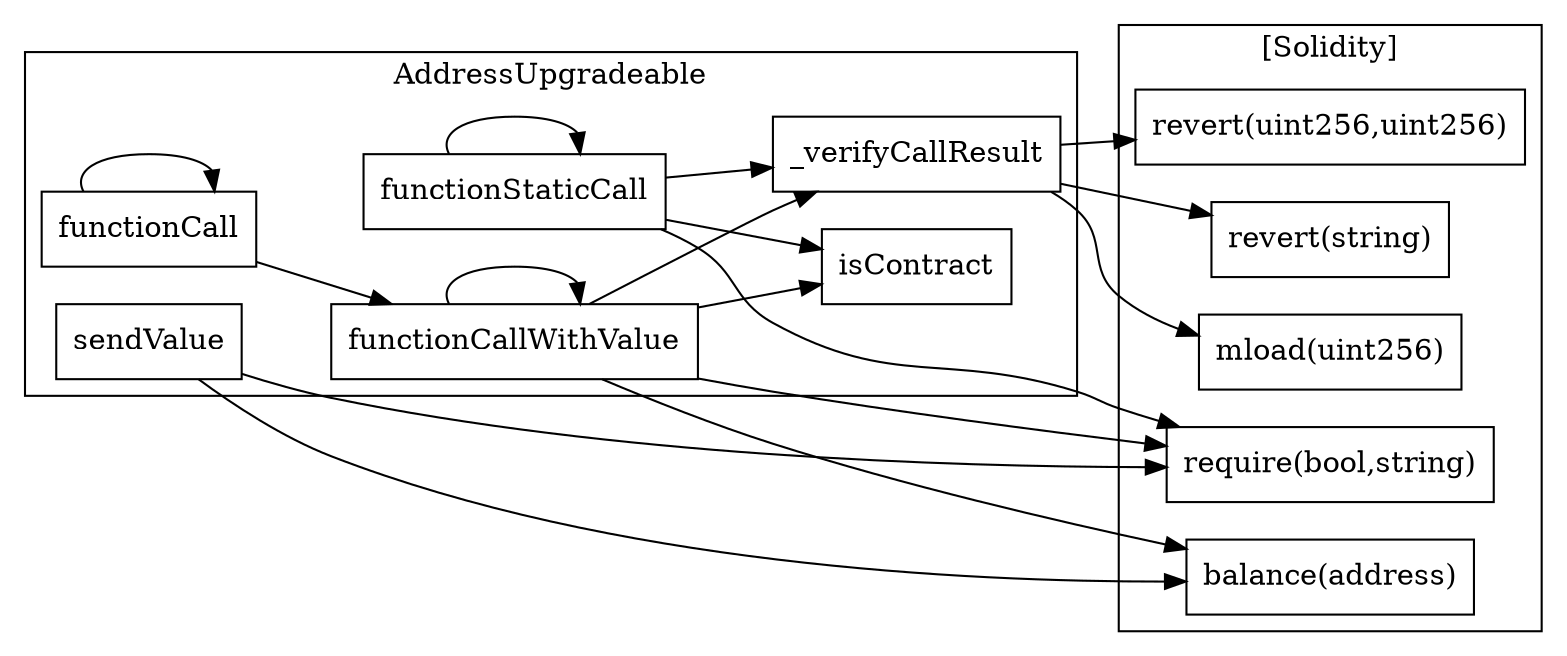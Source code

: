 strict digraph {
rankdir="LR"
node [shape=box]
subgraph cluster_234_AddressUpgradeable {
label = "AddressUpgradeable"
"234_functionCall" [label="functionCall"]
"234_sendValue" [label="sendValue"]
"234_isContract" [label="isContract"]
"234__verifyCallResult" [label="_verifyCallResult"]
"234_functionCallWithValue" [label="functionCallWithValue"]
"234_functionStaticCall" [label="functionStaticCall"]
"234_functionCallWithValue" -> "234_functionCallWithValue"
"234_functionCallWithValue" -> "234_isContract"
"234_functionCallWithValue" -> "234__verifyCallResult"
"234_functionCall" -> "234_functionCallWithValue"
"234_functionStaticCall" -> "234__verifyCallResult"
"234_functionCall" -> "234_functionCall"
"234_functionStaticCall" -> "234_isContract"
"234_functionStaticCall" -> "234_functionStaticCall"
}subgraph cluster_solidity {
label = "[Solidity]"
"revert(uint256,uint256)" 
"revert(string)" 
"mload(uint256)" 
"require(bool,string)" 
"balance(address)" 
"234__verifyCallResult" -> "mload(uint256)"
"234_sendValue" -> "require(bool,string)"
"234_functionStaticCall" -> "require(bool,string)"
"234_functionCallWithValue" -> "require(bool,string)"
"234_functionCallWithValue" -> "balance(address)"
"234__verifyCallResult" -> "revert(string)"
"234_sendValue" -> "balance(address)"
"234__verifyCallResult" -> "revert(uint256,uint256)"
}
}